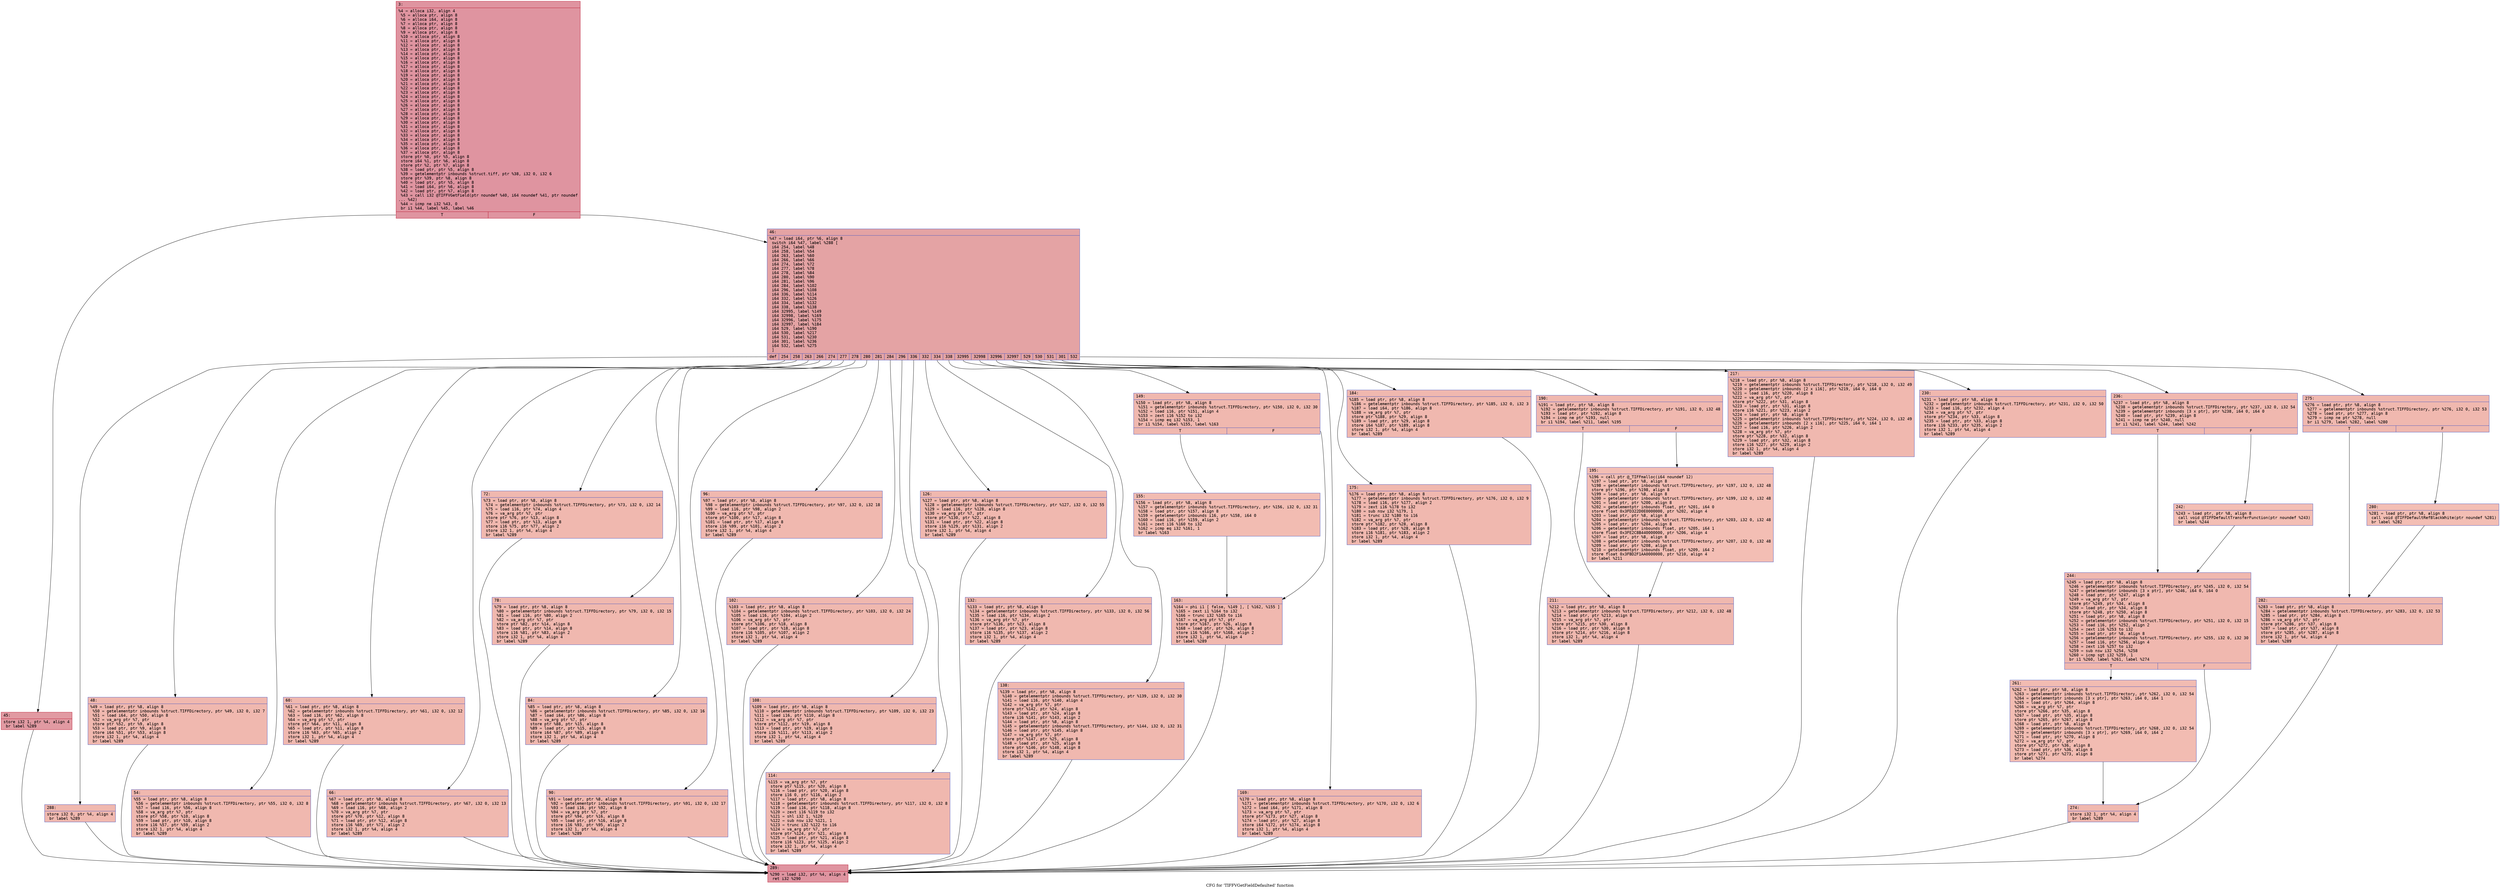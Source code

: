digraph "CFG for 'TIFFVGetFieldDefaulted' function" {
	label="CFG for 'TIFFVGetFieldDefaulted' function";

	Node0x60000116df40 [shape=record,color="#b70d28ff", style=filled, fillcolor="#b70d2870" fontname="Courier",label="{3:\l|  %4 = alloca i32, align 4\l  %5 = alloca ptr, align 8\l  %6 = alloca i64, align 8\l  %7 = alloca ptr, align 8\l  %8 = alloca ptr, align 8\l  %9 = alloca ptr, align 8\l  %10 = alloca ptr, align 8\l  %11 = alloca ptr, align 8\l  %12 = alloca ptr, align 8\l  %13 = alloca ptr, align 8\l  %14 = alloca ptr, align 8\l  %15 = alloca ptr, align 8\l  %16 = alloca ptr, align 8\l  %17 = alloca ptr, align 8\l  %18 = alloca ptr, align 8\l  %19 = alloca ptr, align 8\l  %20 = alloca ptr, align 8\l  %21 = alloca ptr, align 8\l  %22 = alloca ptr, align 8\l  %23 = alloca ptr, align 8\l  %24 = alloca ptr, align 8\l  %25 = alloca ptr, align 8\l  %26 = alloca ptr, align 8\l  %27 = alloca ptr, align 8\l  %28 = alloca ptr, align 8\l  %29 = alloca ptr, align 8\l  %30 = alloca ptr, align 8\l  %31 = alloca ptr, align 8\l  %32 = alloca ptr, align 8\l  %33 = alloca ptr, align 8\l  %34 = alloca ptr, align 8\l  %35 = alloca ptr, align 8\l  %36 = alloca ptr, align 8\l  %37 = alloca ptr, align 8\l  store ptr %0, ptr %5, align 8\l  store i64 %1, ptr %6, align 8\l  store ptr %2, ptr %7, align 8\l  %38 = load ptr, ptr %5, align 8\l  %39 = getelementptr inbounds %struct.tiff, ptr %38, i32 0, i32 6\l  store ptr %39, ptr %8, align 8\l  %40 = load ptr, ptr %5, align 8\l  %41 = load i64, ptr %6, align 8\l  %42 = load ptr, ptr %7, align 8\l  %43 = call i32 @TIFFVGetField(ptr noundef %40, i64 noundef %41, ptr noundef\l... %42)\l  %44 = icmp ne i32 %43, 0\l  br i1 %44, label %45, label %46\l|{<s0>T|<s1>F}}"];
	Node0x60000116df40:s0 -> Node0x60000116df90[tooltip="3 -> 45\nProbability 62.50%" ];
	Node0x60000116df40:s1 -> Node0x60000116dfe0[tooltip="3 -> 46\nProbability 37.50%" ];
	Node0x60000116df90 [shape=record,color="#b70d28ff", style=filled, fillcolor="#bb1b2c70" fontname="Courier",label="{45:\l|  store i32 1, ptr %4, align 4\l  br label %289\l}"];
	Node0x60000116df90 -> Node0x60000116eb20[tooltip="45 -> 289\nProbability 100.00%" ];
	Node0x60000116dfe0 [shape=record,color="#3d50c3ff", style=filled, fillcolor="#c32e3170" fontname="Courier",label="{46:\l|  %47 = load i64, ptr %6, align 8\l  switch i64 %47, label %288 [\l    i64 254, label %48\l    i64 258, label %54\l    i64 263, label %60\l    i64 266, label %66\l    i64 274, label %72\l    i64 277, label %78\l    i64 278, label %84\l    i64 280, label %90\l    i64 281, label %96\l    i64 284, label %102\l    i64 296, label %108\l    i64 336, label %114\l    i64 332, label %126\l    i64 334, label %132\l    i64 338, label %138\l    i64 32995, label %149\l    i64 32998, label %169\l    i64 32996, label %175\l    i64 32997, label %184\l    i64 529, label %190\l    i64 530, label %217\l    i64 531, label %230\l    i64 301, label %236\l    i64 532, label %275\l  ]\l|{<s0>def|<s1>254|<s2>258|<s3>263|<s4>266|<s5>274|<s6>277|<s7>278|<s8>280|<s9>281|<s10>284|<s11>296|<s12>336|<s13>332|<s14>334|<s15>338|<s16>32995|<s17>32998|<s18>32996|<s19>32997|<s20>529|<s21>530|<s22>531|<s23>301|<s24>532}}"];
	Node0x60000116dfe0:s0 -> Node0x60000116ead0[tooltip="46 -> 288\nProbability 4.00%" ];
	Node0x60000116dfe0:s1 -> Node0x60000116e030[tooltip="46 -> 48\nProbability 4.00%" ];
	Node0x60000116dfe0:s2 -> Node0x60000116e080[tooltip="46 -> 54\nProbability 4.00%" ];
	Node0x60000116dfe0:s3 -> Node0x60000116e0d0[tooltip="46 -> 60\nProbability 4.00%" ];
	Node0x60000116dfe0:s4 -> Node0x60000116e120[tooltip="46 -> 66\nProbability 4.00%" ];
	Node0x60000116dfe0:s5 -> Node0x60000116e170[tooltip="46 -> 72\nProbability 4.00%" ];
	Node0x60000116dfe0:s6 -> Node0x60000116e1c0[tooltip="46 -> 78\nProbability 4.00%" ];
	Node0x60000116dfe0:s7 -> Node0x60000116e210[tooltip="46 -> 84\nProbability 4.00%" ];
	Node0x60000116dfe0:s8 -> Node0x60000116e260[tooltip="46 -> 90\nProbability 4.00%" ];
	Node0x60000116dfe0:s9 -> Node0x60000116e2b0[tooltip="46 -> 96\nProbability 4.00%" ];
	Node0x60000116dfe0:s10 -> Node0x60000116e300[tooltip="46 -> 102\nProbability 4.00%" ];
	Node0x60000116dfe0:s11 -> Node0x60000116e350[tooltip="46 -> 108\nProbability 4.00%" ];
	Node0x60000116dfe0:s12 -> Node0x60000116e3a0[tooltip="46 -> 114\nProbability 4.00%" ];
	Node0x60000116dfe0:s13 -> Node0x60000116e3f0[tooltip="46 -> 126\nProbability 4.00%" ];
	Node0x60000116dfe0:s14 -> Node0x60000116e440[tooltip="46 -> 132\nProbability 4.00%" ];
	Node0x60000116dfe0:s15 -> Node0x60000116e490[tooltip="46 -> 138\nProbability 4.00%" ];
	Node0x60000116dfe0:s16 -> Node0x60000116e4e0[tooltip="46 -> 149\nProbability 4.00%" ];
	Node0x60000116dfe0:s17 -> Node0x60000116e5d0[tooltip="46 -> 169\nProbability 4.00%" ];
	Node0x60000116dfe0:s18 -> Node0x60000116e620[tooltip="46 -> 175\nProbability 4.00%" ];
	Node0x60000116dfe0:s19 -> Node0x60000116e670[tooltip="46 -> 184\nProbability 4.00%" ];
	Node0x60000116dfe0:s20 -> Node0x60000116e6c0[tooltip="46 -> 190\nProbability 4.00%" ];
	Node0x60000116dfe0:s21 -> Node0x60000116e7b0[tooltip="46 -> 217\nProbability 4.00%" ];
	Node0x60000116dfe0:s22 -> Node0x60000116e800[tooltip="46 -> 230\nProbability 4.00%" ];
	Node0x60000116dfe0:s23 -> Node0x60000116e850[tooltip="46 -> 236\nProbability 4.00%" ];
	Node0x60000116dfe0:s24 -> Node0x60000116e9e0[tooltip="46 -> 275\nProbability 4.00%" ];
	Node0x60000116e030 [shape=record,color="#3d50c3ff", style=filled, fillcolor="#dc5d4a70" fontname="Courier",label="{48:\l|  %49 = load ptr, ptr %8, align 8\l  %50 = getelementptr inbounds %struct.TIFFDirectory, ptr %49, i32 0, i32 7\l  %51 = load i64, ptr %50, align 8\l  %52 = va_arg ptr %7, ptr\l  store ptr %52, ptr %9, align 8\l  %53 = load ptr, ptr %9, align 8\l  store i64 %51, ptr %53, align 8\l  store i32 1, ptr %4, align 4\l  br label %289\l}"];
	Node0x60000116e030 -> Node0x60000116eb20[tooltip="48 -> 289\nProbability 100.00%" ];
	Node0x60000116e080 [shape=record,color="#3d50c3ff", style=filled, fillcolor="#dc5d4a70" fontname="Courier",label="{54:\l|  %55 = load ptr, ptr %8, align 8\l  %56 = getelementptr inbounds %struct.TIFFDirectory, ptr %55, i32 0, i32 8\l  %57 = load i16, ptr %56, align 8\l  %58 = va_arg ptr %7, ptr\l  store ptr %58, ptr %10, align 8\l  %59 = load ptr, ptr %10, align 8\l  store i16 %57, ptr %59, align 2\l  store i32 1, ptr %4, align 4\l  br label %289\l}"];
	Node0x60000116e080 -> Node0x60000116eb20[tooltip="54 -> 289\nProbability 100.00%" ];
	Node0x60000116e0d0 [shape=record,color="#3d50c3ff", style=filled, fillcolor="#dc5d4a70" fontname="Courier",label="{60:\l|  %61 = load ptr, ptr %8, align 8\l  %62 = getelementptr inbounds %struct.TIFFDirectory, ptr %61, i32 0, i32 12\l  %63 = load i16, ptr %62, align 8\l  %64 = va_arg ptr %7, ptr\l  store ptr %64, ptr %11, align 8\l  %65 = load ptr, ptr %11, align 8\l  store i16 %63, ptr %65, align 2\l  store i32 1, ptr %4, align 4\l  br label %289\l}"];
	Node0x60000116e0d0 -> Node0x60000116eb20[tooltip="60 -> 289\nProbability 100.00%" ];
	Node0x60000116e120 [shape=record,color="#3d50c3ff", style=filled, fillcolor="#dc5d4a70" fontname="Courier",label="{66:\l|  %67 = load ptr, ptr %8, align 8\l  %68 = getelementptr inbounds %struct.TIFFDirectory, ptr %67, i32 0, i32 13\l  %69 = load i16, ptr %68, align 2\l  %70 = va_arg ptr %7, ptr\l  store ptr %70, ptr %12, align 8\l  %71 = load ptr, ptr %12, align 8\l  store i16 %69, ptr %71, align 2\l  store i32 1, ptr %4, align 4\l  br label %289\l}"];
	Node0x60000116e120 -> Node0x60000116eb20[tooltip="66 -> 289\nProbability 100.00%" ];
	Node0x60000116e170 [shape=record,color="#3d50c3ff", style=filled, fillcolor="#dc5d4a70" fontname="Courier",label="{72:\l|  %73 = load ptr, ptr %8, align 8\l  %74 = getelementptr inbounds %struct.TIFFDirectory, ptr %73, i32 0, i32 14\l  %75 = load i16, ptr %74, align 4\l  %76 = va_arg ptr %7, ptr\l  store ptr %76, ptr %13, align 8\l  %77 = load ptr, ptr %13, align 8\l  store i16 %75, ptr %77, align 2\l  store i32 1, ptr %4, align 4\l  br label %289\l}"];
	Node0x60000116e170 -> Node0x60000116eb20[tooltip="72 -> 289\nProbability 100.00%" ];
	Node0x60000116e1c0 [shape=record,color="#3d50c3ff", style=filled, fillcolor="#dc5d4a70" fontname="Courier",label="{78:\l|  %79 = load ptr, ptr %8, align 8\l  %80 = getelementptr inbounds %struct.TIFFDirectory, ptr %79, i32 0, i32 15\l  %81 = load i16, ptr %80, align 2\l  %82 = va_arg ptr %7, ptr\l  store ptr %82, ptr %14, align 8\l  %83 = load ptr, ptr %14, align 8\l  store i16 %81, ptr %83, align 2\l  store i32 1, ptr %4, align 4\l  br label %289\l}"];
	Node0x60000116e1c0 -> Node0x60000116eb20[tooltip="78 -> 289\nProbability 100.00%" ];
	Node0x60000116e210 [shape=record,color="#3d50c3ff", style=filled, fillcolor="#dc5d4a70" fontname="Courier",label="{84:\l|  %85 = load ptr, ptr %8, align 8\l  %86 = getelementptr inbounds %struct.TIFFDirectory, ptr %85, i32 0, i32 16\l  %87 = load i64, ptr %86, align 8\l  %88 = va_arg ptr %7, ptr\l  store ptr %88, ptr %15, align 8\l  %89 = load ptr, ptr %15, align 8\l  store i64 %87, ptr %89, align 8\l  store i32 1, ptr %4, align 4\l  br label %289\l}"];
	Node0x60000116e210 -> Node0x60000116eb20[tooltip="84 -> 289\nProbability 100.00%" ];
	Node0x60000116e260 [shape=record,color="#3d50c3ff", style=filled, fillcolor="#dc5d4a70" fontname="Courier",label="{90:\l|  %91 = load ptr, ptr %8, align 8\l  %92 = getelementptr inbounds %struct.TIFFDirectory, ptr %91, i32 0, i32 17\l  %93 = load i16, ptr %92, align 8\l  %94 = va_arg ptr %7, ptr\l  store ptr %94, ptr %16, align 8\l  %95 = load ptr, ptr %16, align 8\l  store i16 %93, ptr %95, align 2\l  store i32 1, ptr %4, align 4\l  br label %289\l}"];
	Node0x60000116e260 -> Node0x60000116eb20[tooltip="90 -> 289\nProbability 100.00%" ];
	Node0x60000116e2b0 [shape=record,color="#3d50c3ff", style=filled, fillcolor="#dc5d4a70" fontname="Courier",label="{96:\l|  %97 = load ptr, ptr %8, align 8\l  %98 = getelementptr inbounds %struct.TIFFDirectory, ptr %97, i32 0, i32 18\l  %99 = load i16, ptr %98, align 2\l  %100 = va_arg ptr %7, ptr\l  store ptr %100, ptr %17, align 8\l  %101 = load ptr, ptr %17, align 8\l  store i16 %99, ptr %101, align 2\l  store i32 1, ptr %4, align 4\l  br label %289\l}"];
	Node0x60000116e2b0 -> Node0x60000116eb20[tooltip="96 -> 289\nProbability 100.00%" ];
	Node0x60000116e300 [shape=record,color="#3d50c3ff", style=filled, fillcolor="#dc5d4a70" fontname="Courier",label="{102:\l|  %103 = load ptr, ptr %8, align 8\l  %104 = getelementptr inbounds %struct.TIFFDirectory, ptr %103, i32 0, i32 24\l  %105 = load i16, ptr %104, align 2\l  %106 = va_arg ptr %7, ptr\l  store ptr %106, ptr %18, align 8\l  %107 = load ptr, ptr %18, align 8\l  store i16 %105, ptr %107, align 2\l  store i32 1, ptr %4, align 4\l  br label %289\l}"];
	Node0x60000116e300 -> Node0x60000116eb20[tooltip="102 -> 289\nProbability 100.00%" ];
	Node0x60000116e350 [shape=record,color="#3d50c3ff", style=filled, fillcolor="#dc5d4a70" fontname="Courier",label="{108:\l|  %109 = load ptr, ptr %8, align 8\l  %110 = getelementptr inbounds %struct.TIFFDirectory, ptr %109, i32 0, i32 23\l  %111 = load i16, ptr %110, align 8\l  %112 = va_arg ptr %7, ptr\l  store ptr %112, ptr %19, align 8\l  %113 = load ptr, ptr %19, align 8\l  store i16 %111, ptr %113, align 2\l  store i32 1, ptr %4, align 4\l  br label %289\l}"];
	Node0x60000116e350 -> Node0x60000116eb20[tooltip="108 -> 289\nProbability 100.00%" ];
	Node0x60000116e3a0 [shape=record,color="#3d50c3ff", style=filled, fillcolor="#dc5d4a70" fontname="Courier",label="{114:\l|  %115 = va_arg ptr %7, ptr\l  store ptr %115, ptr %20, align 8\l  %116 = load ptr, ptr %20, align 8\l  store i16 0, ptr %116, align 2\l  %117 = load ptr, ptr %8, align 8\l  %118 = getelementptr inbounds %struct.TIFFDirectory, ptr %117, i32 0, i32 8\l  %119 = load i16, ptr %118, align 8\l  %120 = zext i16 %119 to i32\l  %121 = shl i32 1, %120\l  %122 = sub nsw i32 %121, 1\l  %123 = trunc i32 %122 to i16\l  %124 = va_arg ptr %7, ptr\l  store ptr %124, ptr %21, align 8\l  %125 = load ptr, ptr %21, align 8\l  store i16 %123, ptr %125, align 2\l  store i32 1, ptr %4, align 4\l  br label %289\l}"];
	Node0x60000116e3a0 -> Node0x60000116eb20[tooltip="114 -> 289\nProbability 100.00%" ];
	Node0x60000116e3f0 [shape=record,color="#3d50c3ff", style=filled, fillcolor="#dc5d4a70" fontname="Courier",label="{126:\l|  %127 = load ptr, ptr %8, align 8\l  %128 = getelementptr inbounds %struct.TIFFDirectory, ptr %127, i32 0, i32 55\l  %129 = load i16, ptr %128, align 8\l  %130 = va_arg ptr %7, ptr\l  store ptr %130, ptr %22, align 8\l  %131 = load ptr, ptr %22, align 8\l  store i16 %129, ptr %131, align 2\l  store i32 1, ptr %4, align 4\l  br label %289\l}"];
	Node0x60000116e3f0 -> Node0x60000116eb20[tooltip="126 -> 289\nProbability 100.00%" ];
	Node0x60000116e440 [shape=record,color="#3d50c3ff", style=filled, fillcolor="#dc5d4a70" fontname="Courier",label="{132:\l|  %133 = load ptr, ptr %8, align 8\l  %134 = getelementptr inbounds %struct.TIFFDirectory, ptr %133, i32 0, i32 56\l  %135 = load i16, ptr %134, align 2\l  %136 = va_arg ptr %7, ptr\l  store ptr %136, ptr %23, align 8\l  %137 = load ptr, ptr %23, align 8\l  store i16 %135, ptr %137, align 2\l  store i32 1, ptr %4, align 4\l  br label %289\l}"];
	Node0x60000116e440 -> Node0x60000116eb20[tooltip="132 -> 289\nProbability 100.00%" ];
	Node0x60000116e490 [shape=record,color="#3d50c3ff", style=filled, fillcolor="#dc5d4a70" fontname="Courier",label="{138:\l|  %139 = load ptr, ptr %8, align 8\l  %140 = getelementptr inbounds %struct.TIFFDirectory, ptr %139, i32 0, i32 30\l  %141 = load i16, ptr %140, align 4\l  %142 = va_arg ptr %7, ptr\l  store ptr %142, ptr %24, align 8\l  %143 = load ptr, ptr %24, align 8\l  store i16 %141, ptr %143, align 2\l  %144 = load ptr, ptr %8, align 8\l  %145 = getelementptr inbounds %struct.TIFFDirectory, ptr %144, i32 0, i32 31\l  %146 = load ptr, ptr %145, align 8\l  %147 = va_arg ptr %7, ptr\l  store ptr %147, ptr %25, align 8\l  %148 = load ptr, ptr %25, align 8\l  store ptr %146, ptr %148, align 8\l  store i32 1, ptr %4, align 4\l  br label %289\l}"];
	Node0x60000116e490 -> Node0x60000116eb20[tooltip="138 -> 289\nProbability 100.00%" ];
	Node0x60000116e4e0 [shape=record,color="#3d50c3ff", style=filled, fillcolor="#dc5d4a70" fontname="Courier",label="{149:\l|  %150 = load ptr, ptr %8, align 8\l  %151 = getelementptr inbounds %struct.TIFFDirectory, ptr %150, i32 0, i32 30\l  %152 = load i16, ptr %151, align 4\l  %153 = zext i16 %152 to i32\l  %154 = icmp eq i32 %153, 1\l  br i1 %154, label %155, label %163\l|{<s0>T|<s1>F}}"];
	Node0x60000116e4e0:s0 -> Node0x60000116e530[tooltip="149 -> 155\nProbability 50.00%" ];
	Node0x60000116e4e0:s1 -> Node0x60000116e580[tooltip="149 -> 163\nProbability 50.00%" ];
	Node0x60000116e530 [shape=record,color="#3d50c3ff", style=filled, fillcolor="#e1675170" fontname="Courier",label="{155:\l|  %156 = load ptr, ptr %8, align 8\l  %157 = getelementptr inbounds %struct.TIFFDirectory, ptr %156, i32 0, i32 31\l  %158 = load ptr, ptr %157, align 8\l  %159 = getelementptr inbounds i16, ptr %158, i64 0\l  %160 = load i16, ptr %159, align 2\l  %161 = zext i16 %160 to i32\l  %162 = icmp eq i32 %161, 1\l  br label %163\l}"];
	Node0x60000116e530 -> Node0x60000116e580[tooltip="155 -> 163\nProbability 100.00%" ];
	Node0x60000116e580 [shape=record,color="#3d50c3ff", style=filled, fillcolor="#dc5d4a70" fontname="Courier",label="{163:\l|  %164 = phi i1 [ false, %149 ], [ %162, %155 ]\l  %165 = zext i1 %164 to i32\l  %166 = trunc i32 %165 to i16\l  %167 = va_arg ptr %7, ptr\l  store ptr %167, ptr %26, align 8\l  %168 = load ptr, ptr %26, align 8\l  store i16 %166, ptr %168, align 2\l  store i32 1, ptr %4, align 4\l  br label %289\l}"];
	Node0x60000116e580 -> Node0x60000116eb20[tooltip="163 -> 289\nProbability 100.00%" ];
	Node0x60000116e5d0 [shape=record,color="#3d50c3ff", style=filled, fillcolor="#dc5d4a70" fontname="Courier",label="{169:\l|  %170 = load ptr, ptr %8, align 8\l  %171 = getelementptr inbounds %struct.TIFFDirectory, ptr %170, i32 0, i32 6\l  %172 = load i64, ptr %171, align 8\l  %173 = va_arg ptr %7, ptr\l  store ptr %173, ptr %27, align 8\l  %174 = load ptr, ptr %27, align 8\l  store i64 %172, ptr %174, align 8\l  store i32 1, ptr %4, align 4\l  br label %289\l}"];
	Node0x60000116e5d0 -> Node0x60000116eb20[tooltip="169 -> 289\nProbability 100.00%" ];
	Node0x60000116e620 [shape=record,color="#3d50c3ff", style=filled, fillcolor="#dc5d4a70" fontname="Courier",label="{175:\l|  %176 = load ptr, ptr %8, align 8\l  %177 = getelementptr inbounds %struct.TIFFDirectory, ptr %176, i32 0, i32 9\l  %178 = load i16, ptr %177, align 2\l  %179 = zext i16 %178 to i32\l  %180 = sub nsw i32 %179, 1\l  %181 = trunc i32 %180 to i16\l  %182 = va_arg ptr %7, ptr\l  store ptr %182, ptr %28, align 8\l  %183 = load ptr, ptr %28, align 8\l  store i16 %181, ptr %183, align 2\l  store i32 1, ptr %4, align 4\l  br label %289\l}"];
	Node0x60000116e620 -> Node0x60000116eb20[tooltip="175 -> 289\nProbability 100.00%" ];
	Node0x60000116e670 [shape=record,color="#3d50c3ff", style=filled, fillcolor="#dc5d4a70" fontname="Courier",label="{184:\l|  %185 = load ptr, ptr %8, align 8\l  %186 = getelementptr inbounds %struct.TIFFDirectory, ptr %185, i32 0, i32 3\l  %187 = load i64, ptr %186, align 8\l  %188 = va_arg ptr %7, ptr\l  store ptr %188, ptr %29, align 8\l  %189 = load ptr, ptr %29, align 8\l  store i64 %187, ptr %189, align 8\l  store i32 1, ptr %4, align 4\l  br label %289\l}"];
	Node0x60000116e670 -> Node0x60000116eb20[tooltip="184 -> 289\nProbability 100.00%" ];
	Node0x60000116e6c0 [shape=record,color="#3d50c3ff", style=filled, fillcolor="#dc5d4a70" fontname="Courier",label="{190:\l|  %191 = load ptr, ptr %8, align 8\l  %192 = getelementptr inbounds %struct.TIFFDirectory, ptr %191, i32 0, i32 48\l  %193 = load ptr, ptr %192, align 8\l  %194 = icmp ne ptr %193, null\l  br i1 %194, label %211, label %195\l|{<s0>T|<s1>F}}"];
	Node0x60000116e6c0:s0 -> Node0x60000116e760[tooltip="190 -> 211\nProbability 62.50%" ];
	Node0x60000116e6c0:s1 -> Node0x60000116e710[tooltip="190 -> 195\nProbability 37.50%" ];
	Node0x60000116e710 [shape=record,color="#3d50c3ff", style=filled, fillcolor="#e36c5570" fontname="Courier",label="{195:\l|  %196 = call ptr @_TIFFmalloc(i64 noundef 12)\l  %197 = load ptr, ptr %8, align 8\l  %198 = getelementptr inbounds %struct.TIFFDirectory, ptr %197, i32 0, i32 48\l  store ptr %196, ptr %198, align 8\l  %199 = load ptr, ptr %8, align 8\l  %200 = getelementptr inbounds %struct.TIFFDirectory, ptr %199, i32 0, i32 48\l  %201 = load ptr, ptr %200, align 8\l  %202 = getelementptr inbounds float, ptr %201, i64 0\l  store float 0x3FD322D0E0000000, ptr %202, align 4\l  %203 = load ptr, ptr %8, align 8\l  %204 = getelementptr inbounds %struct.TIFFDirectory, ptr %203, i32 0, i32 48\l  %205 = load ptr, ptr %204, align 8\l  %206 = getelementptr inbounds float, ptr %205, i64 1\l  store float 0x3FE2C8B440000000, ptr %206, align 4\l  %207 = load ptr, ptr %8, align 8\l  %208 = getelementptr inbounds %struct.TIFFDirectory, ptr %207, i32 0, i32 48\l  %209 = load ptr, ptr %208, align 8\l  %210 = getelementptr inbounds float, ptr %209, i64 2\l  store float 0x3FBD2F1AA0000000, ptr %210, align 4\l  br label %211\l}"];
	Node0x60000116e710 -> Node0x60000116e760[tooltip="195 -> 211\nProbability 100.00%" ];
	Node0x60000116e760 [shape=record,color="#3d50c3ff", style=filled, fillcolor="#dc5d4a70" fontname="Courier",label="{211:\l|  %212 = load ptr, ptr %8, align 8\l  %213 = getelementptr inbounds %struct.TIFFDirectory, ptr %212, i32 0, i32 48\l  %214 = load ptr, ptr %213, align 8\l  %215 = va_arg ptr %7, ptr\l  store ptr %215, ptr %30, align 8\l  %216 = load ptr, ptr %30, align 8\l  store ptr %214, ptr %216, align 8\l  store i32 1, ptr %4, align 4\l  br label %289\l}"];
	Node0x60000116e760 -> Node0x60000116eb20[tooltip="211 -> 289\nProbability 100.00%" ];
	Node0x60000116e7b0 [shape=record,color="#3d50c3ff", style=filled, fillcolor="#dc5d4a70" fontname="Courier",label="{217:\l|  %218 = load ptr, ptr %8, align 8\l  %219 = getelementptr inbounds %struct.TIFFDirectory, ptr %218, i32 0, i32 49\l  %220 = getelementptr inbounds [2 x i16], ptr %219, i64 0, i64 0\l  %221 = load i16, ptr %220, align 8\l  %222 = va_arg ptr %7, ptr\l  store ptr %222, ptr %31, align 8\l  %223 = load ptr, ptr %31, align 8\l  store i16 %221, ptr %223, align 2\l  %224 = load ptr, ptr %8, align 8\l  %225 = getelementptr inbounds %struct.TIFFDirectory, ptr %224, i32 0, i32 49\l  %226 = getelementptr inbounds [2 x i16], ptr %225, i64 0, i64 1\l  %227 = load i16, ptr %226, align 2\l  %228 = va_arg ptr %7, ptr\l  store ptr %228, ptr %32, align 8\l  %229 = load ptr, ptr %32, align 8\l  store i16 %227, ptr %229, align 2\l  store i32 1, ptr %4, align 4\l  br label %289\l}"];
	Node0x60000116e7b0 -> Node0x60000116eb20[tooltip="217 -> 289\nProbability 100.00%" ];
	Node0x60000116e800 [shape=record,color="#3d50c3ff", style=filled, fillcolor="#dc5d4a70" fontname="Courier",label="{230:\l|  %231 = load ptr, ptr %8, align 8\l  %232 = getelementptr inbounds %struct.TIFFDirectory, ptr %231, i32 0, i32 50\l  %233 = load i16, ptr %232, align 4\l  %234 = va_arg ptr %7, ptr\l  store ptr %234, ptr %33, align 8\l  %235 = load ptr, ptr %33, align 8\l  store i16 %233, ptr %235, align 2\l  store i32 1, ptr %4, align 4\l  br label %289\l}"];
	Node0x60000116e800 -> Node0x60000116eb20[tooltip="230 -> 289\nProbability 100.00%" ];
	Node0x60000116e850 [shape=record,color="#3d50c3ff", style=filled, fillcolor="#dc5d4a70" fontname="Courier",label="{236:\l|  %237 = load ptr, ptr %8, align 8\l  %238 = getelementptr inbounds %struct.TIFFDirectory, ptr %237, i32 0, i32 54\l  %239 = getelementptr inbounds [3 x ptr], ptr %238, i64 0, i64 0\l  %240 = load ptr, ptr %239, align 8\l  %241 = icmp ne ptr %240, null\l  br i1 %241, label %244, label %242\l|{<s0>T|<s1>F}}"];
	Node0x60000116e850:s0 -> Node0x60000116e8f0[tooltip="236 -> 244\nProbability 62.50%" ];
	Node0x60000116e850:s1 -> Node0x60000116e8a0[tooltip="236 -> 242\nProbability 37.50%" ];
	Node0x60000116e8a0 [shape=record,color="#3d50c3ff", style=filled, fillcolor="#e36c5570" fontname="Courier",label="{242:\l|  %243 = load ptr, ptr %8, align 8\l  call void @TIFFDefaultTransferFunction(ptr noundef %243)\l  br label %244\l}"];
	Node0x60000116e8a0 -> Node0x60000116e8f0[tooltip="242 -> 244\nProbability 100.00%" ];
	Node0x60000116e8f0 [shape=record,color="#3d50c3ff", style=filled, fillcolor="#dc5d4a70" fontname="Courier",label="{244:\l|  %245 = load ptr, ptr %8, align 8\l  %246 = getelementptr inbounds %struct.TIFFDirectory, ptr %245, i32 0, i32 54\l  %247 = getelementptr inbounds [3 x ptr], ptr %246, i64 0, i64 0\l  %248 = load ptr, ptr %247, align 8\l  %249 = va_arg ptr %7, ptr\l  store ptr %249, ptr %34, align 8\l  %250 = load ptr, ptr %34, align 8\l  store ptr %248, ptr %250, align 8\l  %251 = load ptr, ptr %8, align 8\l  %252 = getelementptr inbounds %struct.TIFFDirectory, ptr %251, i32 0, i32 15\l  %253 = load i16, ptr %252, align 2\l  %254 = zext i16 %253 to i32\l  %255 = load ptr, ptr %8, align 8\l  %256 = getelementptr inbounds %struct.TIFFDirectory, ptr %255, i32 0, i32 30\l  %257 = load i16, ptr %256, align 4\l  %258 = zext i16 %257 to i32\l  %259 = sub nsw i32 %254, %258\l  %260 = icmp sgt i32 %259, 1\l  br i1 %260, label %261, label %274\l|{<s0>T|<s1>F}}"];
	Node0x60000116e8f0:s0 -> Node0x60000116e940[tooltip="244 -> 261\nProbability 50.00%" ];
	Node0x60000116e8f0:s1 -> Node0x60000116e990[tooltip="244 -> 274\nProbability 50.00%" ];
	Node0x60000116e940 [shape=record,color="#3d50c3ff", style=filled, fillcolor="#e1675170" fontname="Courier",label="{261:\l|  %262 = load ptr, ptr %8, align 8\l  %263 = getelementptr inbounds %struct.TIFFDirectory, ptr %262, i32 0, i32 54\l  %264 = getelementptr inbounds [3 x ptr], ptr %263, i64 0, i64 1\l  %265 = load ptr, ptr %264, align 8\l  %266 = va_arg ptr %7, ptr\l  store ptr %266, ptr %35, align 8\l  %267 = load ptr, ptr %35, align 8\l  store ptr %265, ptr %267, align 8\l  %268 = load ptr, ptr %8, align 8\l  %269 = getelementptr inbounds %struct.TIFFDirectory, ptr %268, i32 0, i32 54\l  %270 = getelementptr inbounds [3 x ptr], ptr %269, i64 0, i64 2\l  %271 = load ptr, ptr %270, align 8\l  %272 = va_arg ptr %7, ptr\l  store ptr %272, ptr %36, align 8\l  %273 = load ptr, ptr %36, align 8\l  store ptr %271, ptr %273, align 8\l  br label %274\l}"];
	Node0x60000116e940 -> Node0x60000116e990[tooltip="261 -> 274\nProbability 100.00%" ];
	Node0x60000116e990 [shape=record,color="#3d50c3ff", style=filled, fillcolor="#dc5d4a70" fontname="Courier",label="{274:\l|  store i32 1, ptr %4, align 4\l  br label %289\l}"];
	Node0x60000116e990 -> Node0x60000116eb20[tooltip="274 -> 289\nProbability 100.00%" ];
	Node0x60000116e9e0 [shape=record,color="#3d50c3ff", style=filled, fillcolor="#dc5d4a70" fontname="Courier",label="{275:\l|  %276 = load ptr, ptr %8, align 8\l  %277 = getelementptr inbounds %struct.TIFFDirectory, ptr %276, i32 0, i32 53\l  %278 = load ptr, ptr %277, align 8\l  %279 = icmp ne ptr %278, null\l  br i1 %279, label %282, label %280\l|{<s0>T|<s1>F}}"];
	Node0x60000116e9e0:s0 -> Node0x60000116ea80[tooltip="275 -> 282\nProbability 62.50%" ];
	Node0x60000116e9e0:s1 -> Node0x60000116ea30[tooltip="275 -> 280\nProbability 37.50%" ];
	Node0x60000116ea30 [shape=record,color="#3d50c3ff", style=filled, fillcolor="#e36c5570" fontname="Courier",label="{280:\l|  %281 = load ptr, ptr %8, align 8\l  call void @TIFFDefaultRefBlackWhite(ptr noundef %281)\l  br label %282\l}"];
	Node0x60000116ea30 -> Node0x60000116ea80[tooltip="280 -> 282\nProbability 100.00%" ];
	Node0x60000116ea80 [shape=record,color="#3d50c3ff", style=filled, fillcolor="#dc5d4a70" fontname="Courier",label="{282:\l|  %283 = load ptr, ptr %8, align 8\l  %284 = getelementptr inbounds %struct.TIFFDirectory, ptr %283, i32 0, i32 53\l  %285 = load ptr, ptr %284, align 8\l  %286 = va_arg ptr %7, ptr\l  store ptr %286, ptr %37, align 8\l  %287 = load ptr, ptr %37, align 8\l  store ptr %285, ptr %287, align 8\l  store i32 1, ptr %4, align 4\l  br label %289\l}"];
	Node0x60000116ea80 -> Node0x60000116eb20[tooltip="282 -> 289\nProbability 100.00%" ];
	Node0x60000116ead0 [shape=record,color="#3d50c3ff", style=filled, fillcolor="#dc5d4a70" fontname="Courier",label="{288:\l|  store i32 0, ptr %4, align 4\l  br label %289\l}"];
	Node0x60000116ead0 -> Node0x60000116eb20[tooltip="288 -> 289\nProbability 100.00%" ];
	Node0x60000116eb20 [shape=record,color="#b70d28ff", style=filled, fillcolor="#b70d2870" fontname="Courier",label="{289:\l|  %290 = load i32, ptr %4, align 4\l  ret i32 %290\l}"];
}
